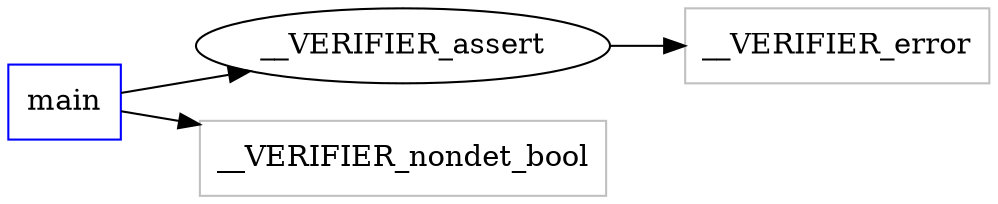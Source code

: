 digraph functioncalls {
rankdir=LR;

main [shape="box", color=blue];
__VERIFIER_error [shape="box", color=grey];
__VERIFIER_assert -> __VERIFIER_error;
__VERIFIER_nondet_bool [shape="box", color=grey];
main -> __VERIFIER_nondet_bool;
main -> __VERIFIER_assert;
}
